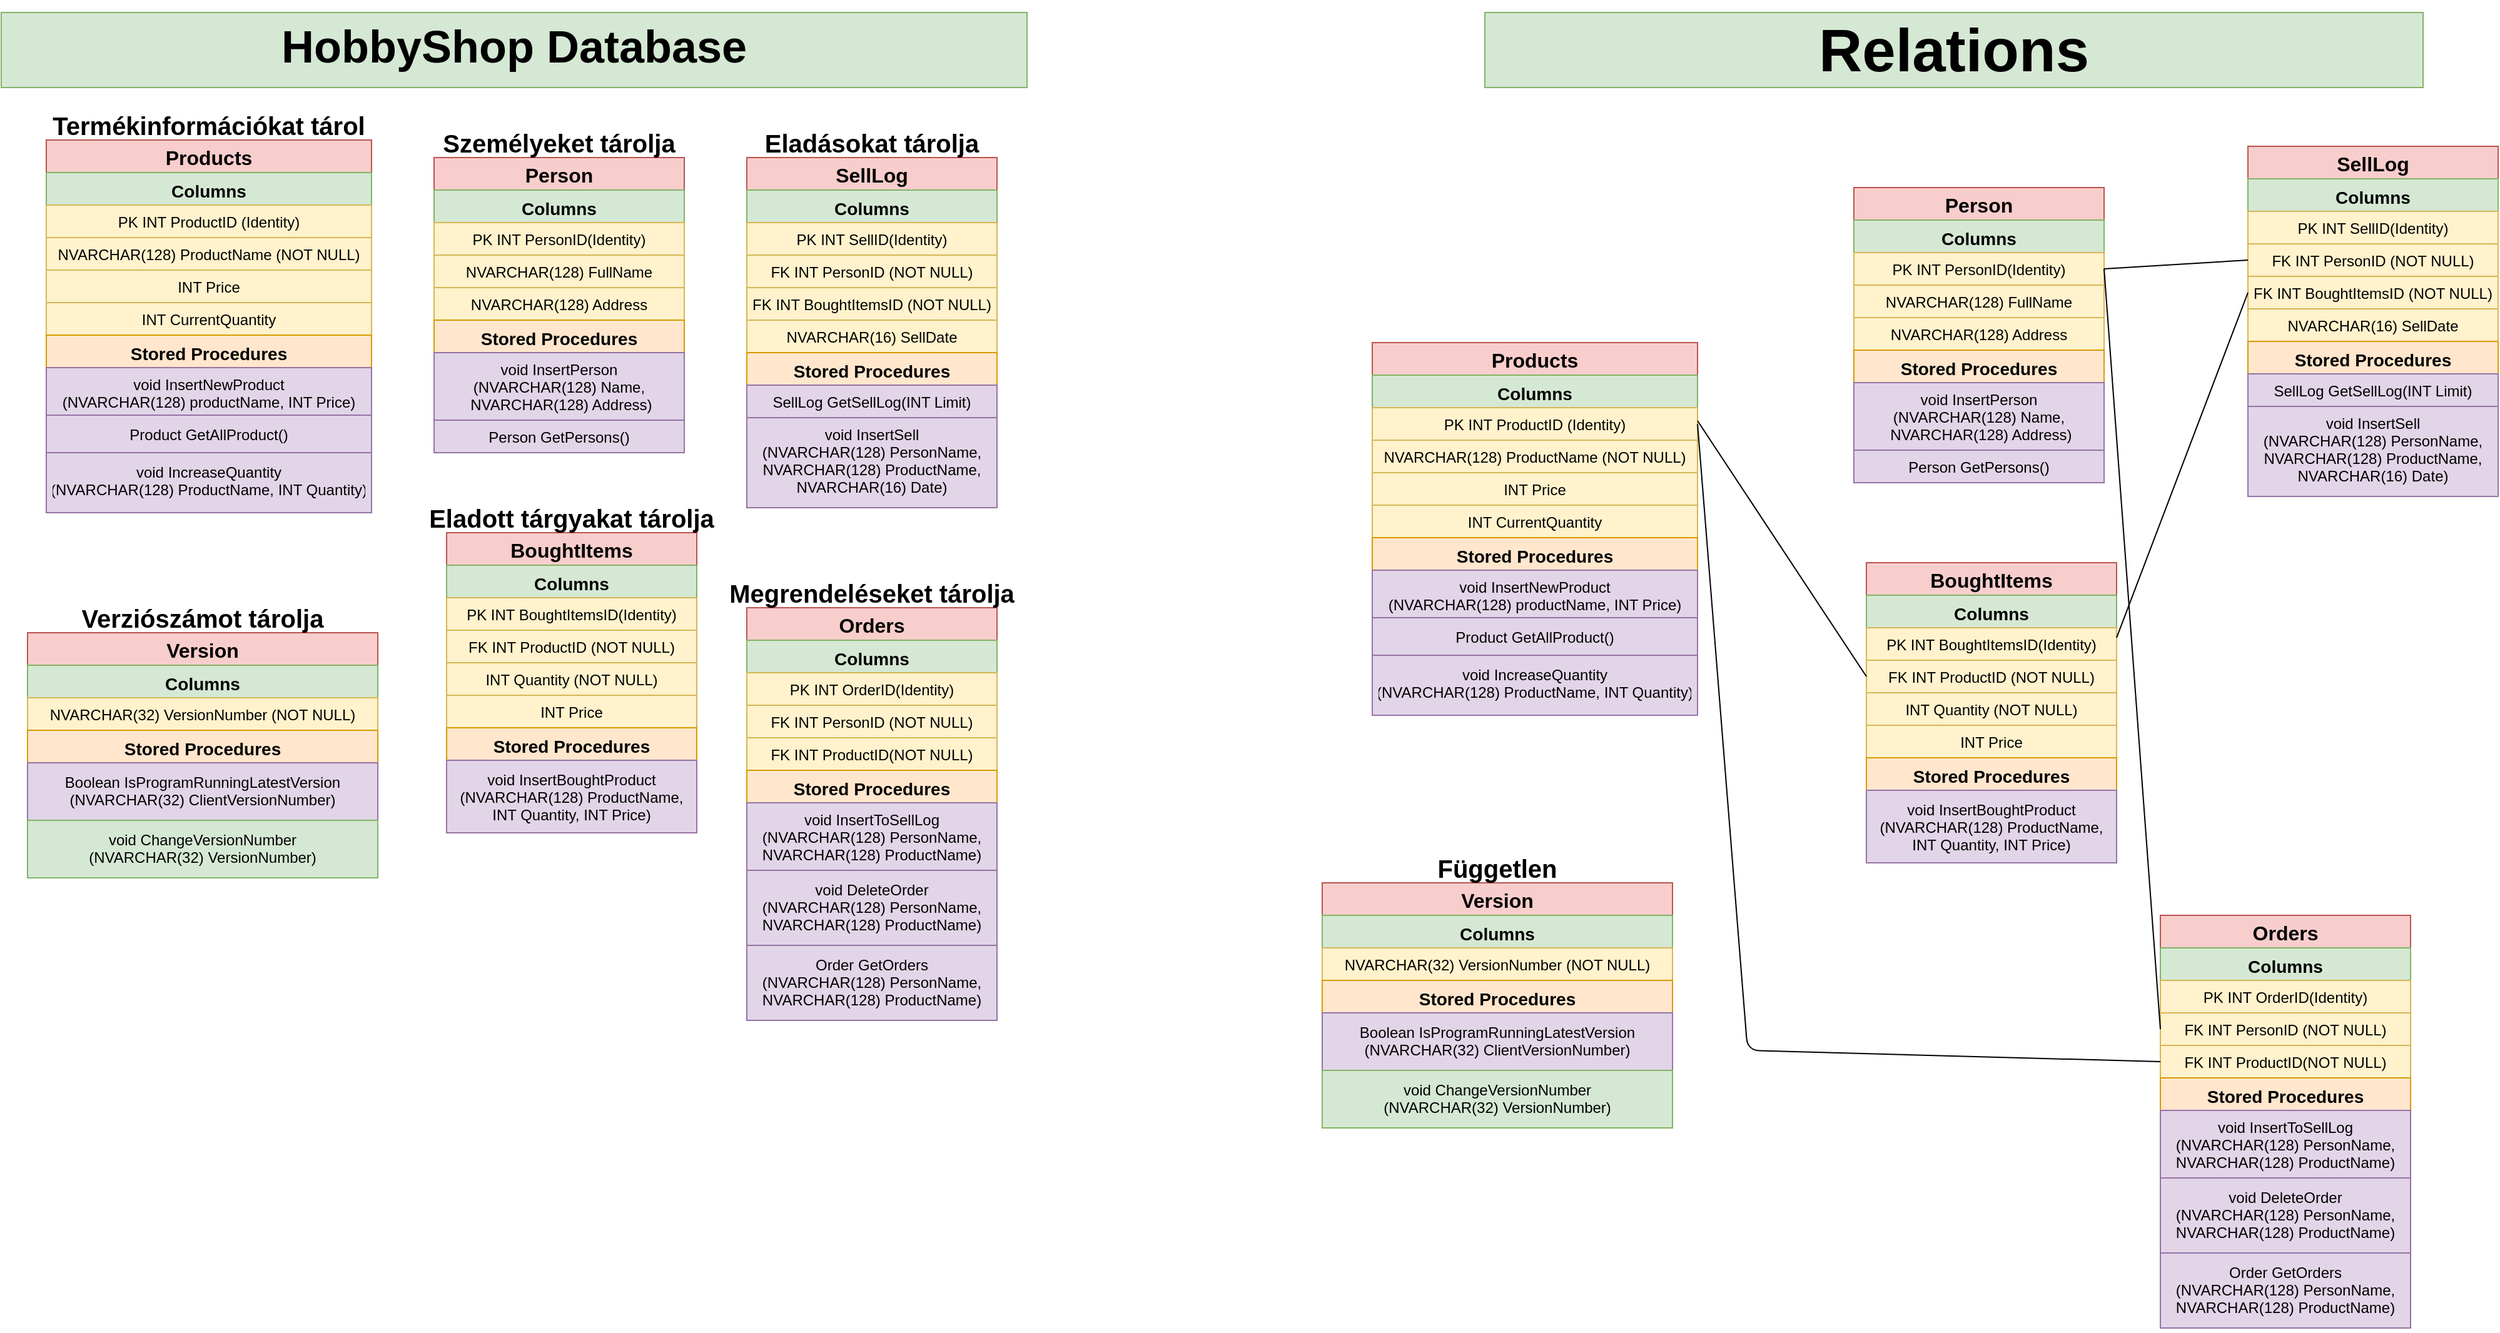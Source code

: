 <mxfile version="14.3.1" type="github">
  <diagram id="N79sftpWNEXY0khcwHlc" name="Page-1">
    <mxGraphModel dx="1422" dy="762" grid="1" gridSize="10" guides="1" tooltips="1" connect="1" arrows="1" fold="1" page="1" pageScale="1" pageWidth="827" pageHeight="1169" math="0" shadow="0">
      <root>
        <mxCell id="0" />
        <mxCell id="1" parent="0" />
        <mxCell id="giPu0UekgoksRZJJ2-Mh-1" value="&lt;h1&gt;&lt;font style=&quot;font-size: 36px&quot;&gt;HobbyShop Database&lt;/font&gt;&lt;/h1&gt;" style="text;html=1;strokeColor=#82b366;fillColor=#d5e8d4;spacing=5;spacingTop=-20;whiteSpace=wrap;overflow=hidden;rounded=0;align=center;" parent="1" vertex="1">
          <mxGeometry x="4" y="10" width="820" height="60" as="geometry" />
        </mxCell>
        <mxCell id="giPu0UekgoksRZJJ2-Mh-31" value="SellLog" style="swimlane;fontStyle=1;align=center;verticalAlign=top;childLayout=stackLayout;horizontal=1;startSize=26;horizontalStack=0;resizeParent=1;resizeParentMax=0;resizeLast=0;collapsible=1;marginBottom=0;fillColor=#f8cecc;strokeColor=#b85450;fontSize=16;spacingTop=-2;" parent="1" vertex="1">
          <mxGeometry x="600" y="126" width="200" height="280" as="geometry" />
        </mxCell>
        <mxCell id="giPu0UekgoksRZJJ2-Mh-32" value="Columns" style="text;strokeColor=#82b366;fillColor=#d5e8d4;align=center;verticalAlign=top;spacingLeft=4;spacingRight=4;overflow=hidden;rotatable=0;points=[[0,0.5],[1,0.5]];portConstraint=eastwest;fontStyle=1;fontSize=14;" parent="giPu0UekgoksRZJJ2-Mh-31" vertex="1">
          <mxGeometry y="26" width="200" height="26" as="geometry" />
        </mxCell>
        <mxCell id="giPu0UekgoksRZJJ2-Mh-33" value="PK INT SellID(Identity)" style="text;strokeColor=#d6b656;fillColor=#fff2cc;align=center;verticalAlign=top;spacingLeft=4;spacingRight=4;overflow=hidden;rotatable=0;points=[[0,0.5],[1,0.5]];portConstraint=eastwest;" parent="giPu0UekgoksRZJJ2-Mh-31" vertex="1">
          <mxGeometry y="52" width="200" height="26" as="geometry" />
        </mxCell>
        <mxCell id="giPu0UekgoksRZJJ2-Mh-34" value="FK INT PersonID (NOT NULL)" style="text;strokeColor=#d6b656;fillColor=#fff2cc;align=center;verticalAlign=top;spacingLeft=4;spacingRight=4;overflow=hidden;rotatable=0;points=[[0,0.5],[1,0.5]];portConstraint=eastwest;" parent="giPu0UekgoksRZJJ2-Mh-31" vertex="1">
          <mxGeometry y="78" width="200" height="26" as="geometry" />
        </mxCell>
        <mxCell id="giPu0UekgoksRZJJ2-Mh-53" value="FK INT BoughtItemsID (NOT NULL)" style="text;strokeColor=#d6b656;fillColor=#fff2cc;align=center;verticalAlign=top;spacingLeft=4;spacingRight=4;overflow=hidden;rotatable=0;points=[[0,0.5],[1,0.5]];portConstraint=eastwest;" parent="giPu0UekgoksRZJJ2-Mh-31" vertex="1">
          <mxGeometry y="104" width="200" height="26" as="geometry" />
        </mxCell>
        <mxCell id="giPu0UekgoksRZJJ2-Mh-147" value="NVARCHAR(16) SellDate" style="text;strokeColor=#d6b656;fillColor=#fff2cc;align=center;verticalAlign=top;spacingLeft=4;spacingRight=4;overflow=hidden;rotatable=0;points=[[0,0.5],[1,0.5]];portConstraint=eastwest;" parent="giPu0UekgoksRZJJ2-Mh-31" vertex="1">
          <mxGeometry y="130" width="200" height="26" as="geometry" />
        </mxCell>
        <mxCell id="giPu0UekgoksRZJJ2-Mh-37" value="Stored Procedures" style="text;strokeColor=#d79b00;fillColor=#ffe6cc;align=center;verticalAlign=top;spacingLeft=4;spacingRight=4;overflow=hidden;rotatable=0;points=[[0,0.5],[1,0.5]];portConstraint=eastwest;fontStyle=1;fontSize=14;" parent="giPu0UekgoksRZJJ2-Mh-31" vertex="1">
          <mxGeometry y="156" width="200" height="26" as="geometry" />
        </mxCell>
        <mxCell id="giPu0UekgoksRZJJ2-Mh-38" value="SellLog GetSellLog(INT Limit)" style="text;strokeColor=#9673a6;fillColor=#e1d5e7;align=center;verticalAlign=top;spacingLeft=4;spacingRight=4;overflow=hidden;rotatable=0;points=[[0,0.5],[1,0.5]];portConstraint=eastwest;" parent="giPu0UekgoksRZJJ2-Mh-31" vertex="1">
          <mxGeometry y="182" width="200" height="26" as="geometry" />
        </mxCell>
        <mxCell id="giPu0UekgoksRZJJ2-Mh-104" value="void InsertSell&#xa;(NVARCHAR(128) PersonName, &#xa;NVARCHAR(128) ProductName,&#xa;NVARCHAR(16) Date)" style="text;strokeColor=#9673a6;fillColor=#e1d5e7;align=center;verticalAlign=top;spacingLeft=4;spacingRight=4;overflow=hidden;rotatable=0;points=[[0,0.5],[1,0.5]];portConstraint=eastwest;" parent="giPu0UekgoksRZJJ2-Mh-31" vertex="1">
          <mxGeometry y="208" width="200" height="72" as="geometry" />
        </mxCell>
        <mxCell id="giPu0UekgoksRZJJ2-Mh-40" value="Eladásokat tárolja" style="text;align=center;fontStyle=1;verticalAlign=middle;spacingLeft=3;spacingRight=3;strokeColor=none;rotatable=0;points=[[0,0.5],[1,0.5]];portConstraint=eastwest;fontSize=20;" parent="1" vertex="1">
          <mxGeometry x="600" y="100" width="200" height="26" as="geometry" />
        </mxCell>
        <mxCell id="giPu0UekgoksRZJJ2-Mh-42" value="Version" style="swimlane;fontStyle=1;align=center;verticalAlign=top;childLayout=stackLayout;horizontal=1;startSize=26;horizontalStack=0;resizeParent=1;resizeParentMax=0;resizeLast=0;collapsible=1;marginBottom=0;fillColor=#f8cecc;strokeColor=#b85450;fontSize=16;spacingTop=-2;" parent="1" vertex="1">
          <mxGeometry x="25" y="506" width="280" height="196" as="geometry" />
        </mxCell>
        <mxCell id="giPu0UekgoksRZJJ2-Mh-43" value="Columns" style="text;strokeColor=#82b366;fillColor=#d5e8d4;align=center;verticalAlign=top;spacingLeft=4;spacingRight=4;overflow=hidden;rotatable=0;points=[[0,0.5],[1,0.5]];portConstraint=eastwest;fontStyle=1;fontSize=14;" parent="giPu0UekgoksRZJJ2-Mh-42" vertex="1">
          <mxGeometry y="26" width="280" height="26" as="geometry" />
        </mxCell>
        <mxCell id="giPu0UekgoksRZJJ2-Mh-44" value="NVARCHAR(32) VersionNumber (NOT NULL)" style="text;strokeColor=#d6b656;fillColor=#fff2cc;align=center;verticalAlign=top;spacingLeft=4;spacingRight=4;overflow=hidden;rotatable=0;points=[[0,0.5],[1,0.5]];portConstraint=eastwest;" parent="giPu0UekgoksRZJJ2-Mh-42" vertex="1">
          <mxGeometry y="52" width="280" height="26" as="geometry" />
        </mxCell>
        <mxCell id="giPu0UekgoksRZJJ2-Mh-47" value="Stored Procedures" style="text;strokeColor=#d79b00;fillColor=#ffe6cc;align=center;verticalAlign=top;spacingLeft=4;spacingRight=4;overflow=hidden;rotatable=0;points=[[0,0.5],[1,0.5]];portConstraint=eastwest;fontStyle=1;fontSize=14;" parent="giPu0UekgoksRZJJ2-Mh-42" vertex="1">
          <mxGeometry y="78" width="280" height="26" as="geometry" />
        </mxCell>
        <mxCell id="giPu0UekgoksRZJJ2-Mh-48" value="Boolean IsProgramRunningLatestVersion&#xa;(NVARCHAR(32) ClientVersionNumber)" style="text;strokeColor=#9673a6;fillColor=#e1d5e7;align=center;verticalAlign=top;spacingLeft=4;spacingRight=4;overflow=hidden;rotatable=0;points=[[0,0.5],[1,0.5]];portConstraint=eastwest;spacingBottom=0;spacingTop=2;" parent="giPu0UekgoksRZJJ2-Mh-42" vertex="1">
          <mxGeometry y="104" width="280" height="46" as="geometry" />
        </mxCell>
        <mxCell id="giPu0UekgoksRZJJ2-Mh-52" value="void ChangeVersionNumber&#xa;(NVARCHAR(32) VersionNumber)" style="text;strokeColor=#82b366;fillColor=#d5e8d4;align=center;verticalAlign=top;spacingLeft=4;spacingRight=4;overflow=hidden;rotatable=0;points=[[0,0.5],[1,0.5]];portConstraint=eastwest;spacingBottom=0;spacingTop=2;" parent="giPu0UekgoksRZJJ2-Mh-42" vertex="1">
          <mxGeometry y="150" width="280" height="46" as="geometry" />
        </mxCell>
        <mxCell id="giPu0UekgoksRZJJ2-Mh-50" value="Verziószámot tárolja" style="text;align=center;fontStyle=1;verticalAlign=middle;spacingLeft=3;spacingRight=3;strokeColor=none;rotatable=0;points=[[0,0.5],[1,0.5]];portConstraint=eastwest;fontSize=20;" parent="1" vertex="1">
          <mxGeometry x="25" y="480" width="280" height="26" as="geometry" />
        </mxCell>
        <mxCell id="giPu0UekgoksRZJJ2-Mh-74" value="Products" style="swimlane;fontStyle=1;align=center;verticalAlign=top;childLayout=stackLayout;horizontal=1;startSize=26;horizontalStack=0;resizeParent=1;resizeParentMax=0;resizeLast=0;collapsible=1;marginBottom=0;fillColor=#f8cecc;strokeColor=#b85450;fontSize=16;spacingTop=-2;" parent="1" vertex="1">
          <mxGeometry x="40" y="112" width="260" height="250" as="geometry" />
        </mxCell>
        <mxCell id="giPu0UekgoksRZJJ2-Mh-75" value="Columns" style="text;strokeColor=#82b366;fillColor=#d5e8d4;align=center;verticalAlign=top;spacingLeft=4;spacingRight=4;overflow=hidden;rotatable=0;points=[[0,0.5],[1,0.5]];portConstraint=eastwest;fontStyle=1;fontSize=14;" parent="giPu0UekgoksRZJJ2-Mh-74" vertex="1">
          <mxGeometry y="26" width="260" height="26" as="geometry" />
        </mxCell>
        <mxCell id="giPu0UekgoksRZJJ2-Mh-76" value="PK INT ProductID (Identity)" style="text;strokeColor=#d6b656;fillColor=#fff2cc;align=center;verticalAlign=top;spacingLeft=4;spacingRight=4;overflow=hidden;rotatable=0;points=[[0,0.5],[1,0.5]];portConstraint=eastwest;" parent="giPu0UekgoksRZJJ2-Mh-74" vertex="1">
          <mxGeometry y="52" width="260" height="26" as="geometry" />
        </mxCell>
        <mxCell id="giPu0UekgoksRZJJ2-Mh-77" value="NVARCHAR(128) ProductName (NOT NULL)" style="text;strokeColor=#d6b656;fillColor=#fff2cc;align=center;verticalAlign=top;spacingLeft=4;spacingRight=4;overflow=hidden;rotatable=0;points=[[0,0.5],[1,0.5]];portConstraint=eastwest;" parent="giPu0UekgoksRZJJ2-Mh-74" vertex="1">
          <mxGeometry y="78" width="260" height="26" as="geometry" />
        </mxCell>
        <mxCell id="giPu0UekgoksRZJJ2-Mh-78" value="INT Price" style="text;strokeColor=#d6b656;fillColor=#fff2cc;align=center;verticalAlign=top;spacingLeft=4;spacingRight=4;overflow=hidden;rotatable=0;points=[[0,0.5],[1,0.5]];portConstraint=eastwest;" parent="giPu0UekgoksRZJJ2-Mh-74" vertex="1">
          <mxGeometry y="104" width="260" height="26" as="geometry" />
        </mxCell>
        <mxCell id="giPu0UekgoksRZJJ2-Mh-79" value="INT CurrentQuantity" style="text;strokeColor=#d6b656;fillColor=#fff2cc;align=center;verticalAlign=top;spacingLeft=4;spacingRight=4;overflow=hidden;rotatable=0;points=[[0,0.5],[1,0.5]];portConstraint=eastwest;" parent="giPu0UekgoksRZJJ2-Mh-74" vertex="1">
          <mxGeometry y="130" width="260" height="26" as="geometry" />
        </mxCell>
        <mxCell id="giPu0UekgoksRZJJ2-Mh-80" value="Stored Procedures" style="text;strokeColor=#d79b00;fillColor=#ffe6cc;align=center;verticalAlign=top;spacingLeft=4;spacingRight=4;overflow=hidden;rotatable=0;points=[[0,0.5],[1,0.5]];portConstraint=eastwest;fontStyle=1;fontSize=14;" parent="giPu0UekgoksRZJJ2-Mh-74" vertex="1">
          <mxGeometry y="156" width="260" height="26" as="geometry" />
        </mxCell>
        <mxCell id="giPu0UekgoksRZJJ2-Mh-81" value="void InsertNewProduct&#xa;(NVARCHAR(128) productName, INT Price)" style="text;strokeColor=#9673a6;fillColor=#e1d5e7;align=center;verticalAlign=top;spacingLeft=4;spacingRight=4;overflow=hidden;rotatable=0;points=[[0,0.5],[1,0.5]];portConstraint=eastwest;" parent="giPu0UekgoksRZJJ2-Mh-74" vertex="1">
          <mxGeometry y="182" width="260" height="38" as="geometry" />
        </mxCell>
        <mxCell id="giPu0UekgoksRZJJ2-Mh-123" value="Product GetAllProduct()" style="text;strokeColor=#9673a6;fillColor=#e1d5e7;align=center;verticalAlign=top;spacingLeft=4;spacingRight=4;overflow=hidden;rotatable=0;points=[[0,0.5],[1,0.5]];portConstraint=eastwest;spacingTop=2;" parent="giPu0UekgoksRZJJ2-Mh-74" vertex="1">
          <mxGeometry y="220" width="260" height="30" as="geometry" />
        </mxCell>
        <mxCell id="giPu0UekgoksRZJJ2-Mh-83" value="Termékinformációkat tárol" style="text;align=center;fontStyle=1;verticalAlign=middle;spacingLeft=3;spacingRight=3;strokeColor=none;rotatable=0;points=[[0,0.5],[1,0.5]];portConstraint=eastwest;fontSize=20;" parent="1" vertex="1">
          <mxGeometry x="40" y="86" width="260" height="26" as="geometry" />
        </mxCell>
        <mxCell id="giPu0UekgoksRZJJ2-Mh-85" value="Person" style="swimlane;fontStyle=1;align=center;verticalAlign=top;childLayout=stackLayout;horizontal=1;startSize=26;horizontalStack=0;resizeParent=1;resizeParentMax=0;resizeLast=0;collapsible=1;marginBottom=0;fillColor=#f8cecc;strokeColor=#b85450;fontSize=16;spacingTop=-2;" parent="1" vertex="1">
          <mxGeometry x="350" y="126" width="200" height="236" as="geometry" />
        </mxCell>
        <mxCell id="giPu0UekgoksRZJJ2-Mh-86" value="Columns" style="text;strokeColor=#82b366;fillColor=#d5e8d4;align=center;verticalAlign=top;spacingLeft=4;spacingRight=4;overflow=hidden;rotatable=0;points=[[0,0.5],[1,0.5]];portConstraint=eastwest;fontStyle=1;fontSize=14;" parent="giPu0UekgoksRZJJ2-Mh-85" vertex="1">
          <mxGeometry y="26" width="200" height="26" as="geometry" />
        </mxCell>
        <mxCell id="giPu0UekgoksRZJJ2-Mh-87" value="PK INT PersonID(Identity)" style="text;strokeColor=#d6b656;fillColor=#fff2cc;align=center;verticalAlign=top;spacingLeft=4;spacingRight=4;overflow=hidden;rotatable=0;points=[[0,0.5],[1,0.5]];portConstraint=eastwest;" parent="giPu0UekgoksRZJJ2-Mh-85" vertex="1">
          <mxGeometry y="52" width="200" height="26" as="geometry" />
        </mxCell>
        <mxCell id="giPu0UekgoksRZJJ2-Mh-88" value="NVARCHAR(128) FullName" style="text;strokeColor=#d6b656;fillColor=#fff2cc;align=center;verticalAlign=top;spacingLeft=4;spacingRight=4;overflow=hidden;rotatable=0;points=[[0,0.5],[1,0.5]];portConstraint=eastwest;" parent="giPu0UekgoksRZJJ2-Mh-85" vertex="1">
          <mxGeometry y="78" width="200" height="26" as="geometry" />
        </mxCell>
        <mxCell id="giPu0UekgoksRZJJ2-Mh-89" value="NVARCHAR(128) Address" style="text;strokeColor=#d6b656;fillColor=#fff2cc;align=center;verticalAlign=top;spacingLeft=4;spacingRight=4;overflow=hidden;rotatable=0;points=[[0,0.5],[1,0.5]];portConstraint=eastwest;" parent="giPu0UekgoksRZJJ2-Mh-85" vertex="1">
          <mxGeometry y="104" width="200" height="26" as="geometry" />
        </mxCell>
        <mxCell id="giPu0UekgoksRZJJ2-Mh-91" value="Stored Procedures" style="text;strokeColor=#d79b00;fillColor=#ffe6cc;align=center;verticalAlign=top;spacingLeft=4;spacingRight=4;overflow=hidden;rotatable=0;points=[[0,0.5],[1,0.5]];portConstraint=eastwest;fontStyle=1;fontSize=14;" parent="giPu0UekgoksRZJJ2-Mh-85" vertex="1">
          <mxGeometry y="130" width="200" height="26" as="geometry" />
        </mxCell>
        <mxCell id="giPu0UekgoksRZJJ2-Mh-92" value="void InsertPerson&#xa;(NVARCHAR(128) Name,&#xa; NVARCHAR(128) Address)" style="text;strokeColor=#9673a6;fillColor=#e1d5e7;align=center;verticalAlign=top;spacingLeft=4;spacingRight=4;overflow=hidden;rotatable=0;points=[[0,0.5],[1,0.5]];portConstraint=eastwest;" parent="giPu0UekgoksRZJJ2-Mh-85" vertex="1">
          <mxGeometry y="156" width="200" height="54" as="geometry" />
        </mxCell>
        <mxCell id="giPu0UekgoksRZJJ2-Mh-99" value="Person GetPersons()" style="text;strokeColor=#9673a6;fillColor=#e1d5e7;align=center;verticalAlign=top;spacingLeft=4;spacingRight=4;overflow=hidden;rotatable=0;points=[[0,0.5],[1,0.5]];portConstraint=eastwest;" parent="giPu0UekgoksRZJJ2-Mh-85" vertex="1">
          <mxGeometry y="210" width="200" height="26" as="geometry" />
        </mxCell>
        <mxCell id="giPu0UekgoksRZJJ2-Mh-93" value="Személyeket tárolja" style="text;align=center;fontStyle=1;verticalAlign=middle;spacingLeft=3;spacingRight=3;strokeColor=none;rotatable=0;points=[[0,0.5],[1,0.5]];portConstraint=eastwest;fontSize=20;" parent="1" vertex="1">
          <mxGeometry x="350" y="100" width="200" height="26" as="geometry" />
        </mxCell>
        <mxCell id="giPu0UekgoksRZJJ2-Mh-124" value="Orders" style="swimlane;fontStyle=1;align=center;verticalAlign=top;childLayout=stackLayout;horizontal=1;startSize=26;horizontalStack=0;resizeParent=1;resizeParentMax=0;resizeLast=0;collapsible=1;marginBottom=0;fillColor=#f8cecc;strokeColor=#b85450;fontSize=16;spacingTop=-2;" parent="1" vertex="1">
          <mxGeometry x="600" y="486" width="200" height="330" as="geometry" />
        </mxCell>
        <mxCell id="giPu0UekgoksRZJJ2-Mh-125" value="Columns" style="text;strokeColor=#82b366;fillColor=#d5e8d4;align=center;verticalAlign=top;spacingLeft=4;spacingRight=4;overflow=hidden;rotatable=0;points=[[0,0.5],[1,0.5]];portConstraint=eastwest;fontStyle=1;fontSize=14;" parent="giPu0UekgoksRZJJ2-Mh-124" vertex="1">
          <mxGeometry y="26" width="200" height="26" as="geometry" />
        </mxCell>
        <mxCell id="giPu0UekgoksRZJJ2-Mh-126" value="PK INT OrderID(Identity)" style="text;strokeColor=#d6b656;fillColor=#fff2cc;align=center;verticalAlign=top;spacingLeft=4;spacingRight=4;overflow=hidden;rotatable=0;points=[[0,0.5],[1,0.5]];portConstraint=eastwest;" parent="giPu0UekgoksRZJJ2-Mh-124" vertex="1">
          <mxGeometry y="52" width="200" height="26" as="geometry" />
        </mxCell>
        <mxCell id="giPu0UekgoksRZJJ2-Mh-127" value="FK INT PersonID (NOT NULL)" style="text;strokeColor=#d6b656;fillColor=#fff2cc;align=center;verticalAlign=top;spacingLeft=4;spacingRight=4;overflow=hidden;rotatable=0;points=[[0,0.5],[1,0.5]];portConstraint=eastwest;" parent="giPu0UekgoksRZJJ2-Mh-124" vertex="1">
          <mxGeometry y="78" width="200" height="26" as="geometry" />
        </mxCell>
        <mxCell id="giPu0UekgoksRZJJ2-Mh-128" value="FK INT ProductID(NOT NULL)" style="text;strokeColor=#d6b656;fillColor=#fff2cc;align=center;verticalAlign=top;spacingLeft=4;spacingRight=4;overflow=hidden;rotatable=0;points=[[0,0.5],[1,0.5]];portConstraint=eastwest;" parent="giPu0UekgoksRZJJ2-Mh-124" vertex="1">
          <mxGeometry y="104" width="200" height="26" as="geometry" />
        </mxCell>
        <mxCell id="giPu0UekgoksRZJJ2-Mh-130" value="Stored Procedures" style="text;strokeColor=#d79b00;fillColor=#ffe6cc;align=center;verticalAlign=top;spacingLeft=4;spacingRight=4;overflow=hidden;rotatable=0;points=[[0,0.5],[1,0.5]];portConstraint=eastwest;fontStyle=1;fontSize=14;" parent="giPu0UekgoksRZJJ2-Mh-124" vertex="1">
          <mxGeometry y="130" width="200" height="26" as="geometry" />
        </mxCell>
        <mxCell id="giPu0UekgoksRZJJ2-Mh-131" value="void InsertToSellLog&#xa;(NVARCHAR(128) PersonName,&#xa;NVARCHAR(128) ProductName)" style="text;strokeColor=#9673a6;fillColor=#e1d5e7;align=center;verticalAlign=top;spacingLeft=4;spacingRight=4;overflow=hidden;rotatable=0;points=[[0,0.5],[1,0.5]];portConstraint=eastwest;spacingTop=0;" parent="giPu0UekgoksRZJJ2-Mh-124" vertex="1">
          <mxGeometry y="156" width="200" height="54" as="geometry" />
        </mxCell>
        <mxCell id="giPu0UekgoksRZJJ2-Mh-132" value="void DeleteOrder&#xa;(NVARCHAR(128) PersonName,&#xa;NVARCHAR(128) ProductName)" style="text;strokeColor=#9673a6;fillColor=#e1d5e7;align=center;verticalAlign=top;spacingLeft=4;spacingRight=4;overflow=hidden;rotatable=0;points=[[0,0.5],[1,0.5]];portConstraint=eastwest;spacingTop=2;" parent="giPu0UekgoksRZJJ2-Mh-124" vertex="1">
          <mxGeometry y="210" width="200" height="60" as="geometry" />
        </mxCell>
        <mxCell id="iJAlly9e5_3-fQ2MK9_X-4" value="Order GetOrders&#xa;(NVARCHAR(128) PersonName,&#xa;NVARCHAR(128) ProductName)" style="text;strokeColor=#9673a6;fillColor=#e1d5e7;align=center;verticalAlign=top;spacingLeft=4;spacingRight=4;overflow=hidden;rotatable=0;points=[[0,0.5],[1,0.5]];portConstraint=eastwest;spacingTop=2;" vertex="1" parent="giPu0UekgoksRZJJ2-Mh-124">
          <mxGeometry y="270" width="200" height="60" as="geometry" />
        </mxCell>
        <mxCell id="giPu0UekgoksRZJJ2-Mh-133" value="Megrendeléseket tárolja" style="text;align=center;fontStyle=1;verticalAlign=middle;spacingLeft=3;spacingRight=3;strokeColor=none;rotatable=0;points=[[0,0.5],[1,0.5]];portConstraint=eastwest;fontSize=20;" parent="1" vertex="1">
          <mxGeometry x="590" y="460" width="220" height="26" as="geometry" />
        </mxCell>
        <mxCell id="giPu0UekgoksRZJJ2-Mh-134" value="BoughtItems" style="swimlane;fontStyle=1;align=center;verticalAlign=top;childLayout=stackLayout;horizontal=1;startSize=26;horizontalStack=0;resizeParent=1;resizeParentMax=0;resizeLast=0;collapsible=1;marginBottom=0;fillColor=#f8cecc;strokeColor=#b85450;fontSize=16;spacingTop=-2;" parent="1" vertex="1">
          <mxGeometry x="360" y="426" width="200" height="240" as="geometry" />
        </mxCell>
        <mxCell id="giPu0UekgoksRZJJ2-Mh-135" value="Columns" style="text;strokeColor=#82b366;fillColor=#d5e8d4;align=center;verticalAlign=top;spacingLeft=4;spacingRight=4;overflow=hidden;rotatable=0;points=[[0,0.5],[1,0.5]];portConstraint=eastwest;fontStyle=1;fontSize=14;" parent="giPu0UekgoksRZJJ2-Mh-134" vertex="1">
          <mxGeometry y="26" width="200" height="26" as="geometry" />
        </mxCell>
        <mxCell id="giPu0UekgoksRZJJ2-Mh-136" value="PK INT BoughtItemsID(Identity)" style="text;strokeColor=#d6b656;fillColor=#fff2cc;align=center;verticalAlign=top;spacingLeft=4;spacingRight=4;overflow=hidden;rotatable=0;points=[[0,0.5],[1,0.5]];portConstraint=eastwest;" parent="giPu0UekgoksRZJJ2-Mh-134" vertex="1">
          <mxGeometry y="52" width="200" height="26" as="geometry" />
        </mxCell>
        <mxCell id="giPu0UekgoksRZJJ2-Mh-138" value="FK INT ProductID (NOT NULL)" style="text;strokeColor=#d6b656;fillColor=#fff2cc;align=center;verticalAlign=top;spacingLeft=4;spacingRight=4;overflow=hidden;rotatable=0;points=[[0,0.5],[1,0.5]];portConstraint=eastwest;" parent="giPu0UekgoksRZJJ2-Mh-134" vertex="1">
          <mxGeometry y="78" width="200" height="26" as="geometry" />
        </mxCell>
        <mxCell id="giPu0UekgoksRZJJ2-Mh-139" value="INT Quantity (NOT NULL)" style="text;strokeColor=#d6b656;fillColor=#fff2cc;align=center;verticalAlign=top;spacingLeft=4;spacingRight=4;overflow=hidden;rotatable=0;points=[[0,0.5],[1,0.5]];portConstraint=eastwest;" parent="giPu0UekgoksRZJJ2-Mh-134" vertex="1">
          <mxGeometry y="104" width="200" height="26" as="geometry" />
        </mxCell>
        <mxCell id="iJAlly9e5_3-fQ2MK9_X-1" value="INT Price" style="text;strokeColor=#d6b656;fillColor=#fff2cc;align=center;verticalAlign=top;spacingLeft=4;spacingRight=4;overflow=hidden;rotatable=0;points=[[0,0.5],[1,0.5]];portConstraint=eastwest;" vertex="1" parent="giPu0UekgoksRZJJ2-Mh-134">
          <mxGeometry y="130" width="200" height="26" as="geometry" />
        </mxCell>
        <mxCell id="giPu0UekgoksRZJJ2-Mh-140" value="Stored Procedures" style="text;strokeColor=#d79b00;fillColor=#ffe6cc;align=center;verticalAlign=top;spacingLeft=4;spacingRight=4;overflow=hidden;rotatable=0;points=[[0,0.5],[1,0.5]];portConstraint=eastwest;fontStyle=1;fontSize=14;" parent="giPu0UekgoksRZJJ2-Mh-134" vertex="1">
          <mxGeometry y="156" width="200" height="26" as="geometry" />
        </mxCell>
        <mxCell id="giPu0UekgoksRZJJ2-Mh-141" value="void InsertBoughtProduct&#xa;(NVARCHAR(128) ProductName,&#xa;INT Quantity, INT Price)" style="text;strokeColor=#9673a6;fillColor=#e1d5e7;align=center;verticalAlign=top;spacingLeft=4;spacingRight=4;overflow=hidden;rotatable=0;points=[[0,0.5],[1,0.5]];portConstraint=eastwest;spacingTop=2;" parent="giPu0UekgoksRZJJ2-Mh-134" vertex="1">
          <mxGeometry y="182" width="200" height="58" as="geometry" />
        </mxCell>
        <mxCell id="giPu0UekgoksRZJJ2-Mh-143" value="Eladott tárgyakat tárolja" style="text;align=center;fontStyle=1;verticalAlign=middle;spacingLeft=3;spacingRight=3;strokeColor=none;rotatable=0;points=[[0,0.5],[1,0.5]];portConstraint=eastwest;fontSize=20;" parent="1" vertex="1">
          <mxGeometry x="360" y="400" width="200" height="26" as="geometry" />
        </mxCell>
        <mxCell id="giPu0UekgoksRZJJ2-Mh-144" value="void IncreaseQuantity&#xa;(NVARCHAR(128) ProductName, INT Quantity)" style="text;strokeColor=#9673a6;fillColor=#e1d5e7;align=center;verticalAlign=top;spacingLeft=4;spacingRight=4;overflow=hidden;rotatable=0;points=[[0,0.5],[1,0.5]];portConstraint=eastwest;spacingTop=2;" parent="1" vertex="1">
          <mxGeometry x="40" y="362" width="260" height="48" as="geometry" />
        </mxCell>
        <mxCell id="iJAlly9e5_3-fQ2MK9_X-6" value="SellLog" style="swimlane;fontStyle=1;align=center;verticalAlign=top;childLayout=stackLayout;horizontal=1;startSize=26;horizontalStack=0;resizeParent=1;resizeParentMax=0;resizeLast=0;collapsible=1;marginBottom=0;fillColor=#f8cecc;strokeColor=#b85450;fontSize=16;spacingTop=-2;" vertex="1" parent="1">
          <mxGeometry x="1800" y="117" width="200" height="280" as="geometry" />
        </mxCell>
        <mxCell id="iJAlly9e5_3-fQ2MK9_X-7" value="Columns" style="text;strokeColor=#82b366;fillColor=#d5e8d4;align=center;verticalAlign=top;spacingLeft=4;spacingRight=4;overflow=hidden;rotatable=0;points=[[0,0.5],[1,0.5]];portConstraint=eastwest;fontStyle=1;fontSize=14;" vertex="1" parent="iJAlly9e5_3-fQ2MK9_X-6">
          <mxGeometry y="26" width="200" height="26" as="geometry" />
        </mxCell>
        <mxCell id="iJAlly9e5_3-fQ2MK9_X-8" value="PK INT SellID(Identity)" style="text;strokeColor=#d6b656;fillColor=#fff2cc;align=center;verticalAlign=top;spacingLeft=4;spacingRight=4;overflow=hidden;rotatable=0;points=[[0,0.5],[1,0.5]];portConstraint=eastwest;" vertex="1" parent="iJAlly9e5_3-fQ2MK9_X-6">
          <mxGeometry y="52" width="200" height="26" as="geometry" />
        </mxCell>
        <mxCell id="iJAlly9e5_3-fQ2MK9_X-9" value="FK INT PersonID (NOT NULL)" style="text;strokeColor=#d6b656;fillColor=#fff2cc;align=center;verticalAlign=top;spacingLeft=4;spacingRight=4;overflow=hidden;rotatable=0;points=[[0,0.5],[1,0.5]];portConstraint=eastwest;" vertex="1" parent="iJAlly9e5_3-fQ2MK9_X-6">
          <mxGeometry y="78" width="200" height="26" as="geometry" />
        </mxCell>
        <mxCell id="iJAlly9e5_3-fQ2MK9_X-10" value="FK INT BoughtItemsID (NOT NULL)" style="text;strokeColor=#d6b656;fillColor=#fff2cc;align=center;verticalAlign=top;spacingLeft=4;spacingRight=4;overflow=hidden;rotatable=0;points=[[0,0.5],[1,0.5]];portConstraint=eastwest;" vertex="1" parent="iJAlly9e5_3-fQ2MK9_X-6">
          <mxGeometry y="104" width="200" height="26" as="geometry" />
        </mxCell>
        <mxCell id="iJAlly9e5_3-fQ2MK9_X-11" value="NVARCHAR(16) SellDate" style="text;strokeColor=#d6b656;fillColor=#fff2cc;align=center;verticalAlign=top;spacingLeft=4;spacingRight=4;overflow=hidden;rotatable=0;points=[[0,0.5],[1,0.5]];portConstraint=eastwest;" vertex="1" parent="iJAlly9e5_3-fQ2MK9_X-6">
          <mxGeometry y="130" width="200" height="26" as="geometry" />
        </mxCell>
        <mxCell id="iJAlly9e5_3-fQ2MK9_X-12" value="Stored Procedures" style="text;strokeColor=#d79b00;fillColor=#ffe6cc;align=center;verticalAlign=top;spacingLeft=4;spacingRight=4;overflow=hidden;rotatable=0;points=[[0,0.5],[1,0.5]];portConstraint=eastwest;fontStyle=1;fontSize=14;" vertex="1" parent="iJAlly9e5_3-fQ2MK9_X-6">
          <mxGeometry y="156" width="200" height="26" as="geometry" />
        </mxCell>
        <mxCell id="iJAlly9e5_3-fQ2MK9_X-13" value="SellLog GetSellLog(INT Limit)" style="text;strokeColor=#9673a6;fillColor=#e1d5e7;align=center;verticalAlign=top;spacingLeft=4;spacingRight=4;overflow=hidden;rotatable=0;points=[[0,0.5],[1,0.5]];portConstraint=eastwest;" vertex="1" parent="iJAlly9e5_3-fQ2MK9_X-6">
          <mxGeometry y="182" width="200" height="26" as="geometry" />
        </mxCell>
        <mxCell id="iJAlly9e5_3-fQ2MK9_X-14" value="void InsertSell&#xa;(NVARCHAR(128) PersonName, &#xa;NVARCHAR(128) ProductName,&#xa;NVARCHAR(16) Date)" style="text;strokeColor=#9673a6;fillColor=#e1d5e7;align=center;verticalAlign=top;spacingLeft=4;spacingRight=4;overflow=hidden;rotatable=0;points=[[0,0.5],[1,0.5]];portConstraint=eastwest;" vertex="1" parent="iJAlly9e5_3-fQ2MK9_X-6">
          <mxGeometry y="208" width="200" height="72" as="geometry" />
        </mxCell>
        <mxCell id="iJAlly9e5_3-fQ2MK9_X-16" value="Version" style="swimlane;fontStyle=1;align=center;verticalAlign=top;childLayout=stackLayout;horizontal=1;startSize=26;horizontalStack=0;resizeParent=1;resizeParentMax=0;resizeLast=0;collapsible=1;marginBottom=0;fillColor=#f8cecc;strokeColor=#b85450;fontSize=16;spacingTop=-2;" vertex="1" parent="1">
          <mxGeometry x="1060" y="706" width="280" height="196" as="geometry" />
        </mxCell>
        <mxCell id="iJAlly9e5_3-fQ2MK9_X-17" value="Columns" style="text;strokeColor=#82b366;fillColor=#d5e8d4;align=center;verticalAlign=top;spacingLeft=4;spacingRight=4;overflow=hidden;rotatable=0;points=[[0,0.5],[1,0.5]];portConstraint=eastwest;fontStyle=1;fontSize=14;" vertex="1" parent="iJAlly9e5_3-fQ2MK9_X-16">
          <mxGeometry y="26" width="280" height="26" as="geometry" />
        </mxCell>
        <mxCell id="iJAlly9e5_3-fQ2MK9_X-18" value="NVARCHAR(32) VersionNumber (NOT NULL)" style="text;strokeColor=#d6b656;fillColor=#fff2cc;align=center;verticalAlign=top;spacingLeft=4;spacingRight=4;overflow=hidden;rotatable=0;points=[[0,0.5],[1,0.5]];portConstraint=eastwest;" vertex="1" parent="iJAlly9e5_3-fQ2MK9_X-16">
          <mxGeometry y="52" width="280" height="26" as="geometry" />
        </mxCell>
        <mxCell id="iJAlly9e5_3-fQ2MK9_X-19" value="Stored Procedures" style="text;strokeColor=#d79b00;fillColor=#ffe6cc;align=center;verticalAlign=top;spacingLeft=4;spacingRight=4;overflow=hidden;rotatable=0;points=[[0,0.5],[1,0.5]];portConstraint=eastwest;fontStyle=1;fontSize=14;" vertex="1" parent="iJAlly9e5_3-fQ2MK9_X-16">
          <mxGeometry y="78" width="280" height="26" as="geometry" />
        </mxCell>
        <mxCell id="iJAlly9e5_3-fQ2MK9_X-20" value="Boolean IsProgramRunningLatestVersion&#xa;(NVARCHAR(32) ClientVersionNumber)" style="text;strokeColor=#9673a6;fillColor=#e1d5e7;align=center;verticalAlign=top;spacingLeft=4;spacingRight=4;overflow=hidden;rotatable=0;points=[[0,0.5],[1,0.5]];portConstraint=eastwest;spacingBottom=0;spacingTop=2;" vertex="1" parent="iJAlly9e5_3-fQ2MK9_X-16">
          <mxGeometry y="104" width="280" height="46" as="geometry" />
        </mxCell>
        <mxCell id="iJAlly9e5_3-fQ2MK9_X-21" value="void ChangeVersionNumber&#xa;(NVARCHAR(32) VersionNumber)" style="text;strokeColor=#82b366;fillColor=#d5e8d4;align=center;verticalAlign=top;spacingLeft=4;spacingRight=4;overflow=hidden;rotatable=0;points=[[0,0.5],[1,0.5]];portConstraint=eastwest;spacingBottom=0;spacingTop=2;" vertex="1" parent="iJAlly9e5_3-fQ2MK9_X-16">
          <mxGeometry y="150" width="280" height="46" as="geometry" />
        </mxCell>
        <mxCell id="iJAlly9e5_3-fQ2MK9_X-22" value="Független" style="text;align=center;fontStyle=1;verticalAlign=middle;spacingLeft=3;spacingRight=3;strokeColor=none;rotatable=0;points=[[0,0.5],[1,0.5]];portConstraint=eastwest;fontSize=20;" vertex="1" parent="1">
          <mxGeometry x="1060" y="680" width="280" height="26" as="geometry" />
        </mxCell>
        <mxCell id="iJAlly9e5_3-fQ2MK9_X-23" value="Products" style="swimlane;fontStyle=1;align=center;verticalAlign=top;childLayout=stackLayout;horizontal=1;startSize=26;horizontalStack=0;resizeParent=1;resizeParentMax=0;resizeLast=0;collapsible=1;marginBottom=0;fillColor=#f8cecc;strokeColor=#b85450;fontSize=16;spacingTop=-2;" vertex="1" parent="1">
          <mxGeometry x="1100" y="274" width="260" height="250" as="geometry" />
        </mxCell>
        <mxCell id="iJAlly9e5_3-fQ2MK9_X-24" value="Columns" style="text;strokeColor=#82b366;fillColor=#d5e8d4;align=center;verticalAlign=top;spacingLeft=4;spacingRight=4;overflow=hidden;rotatable=0;points=[[0,0.5],[1,0.5]];portConstraint=eastwest;fontStyle=1;fontSize=14;" vertex="1" parent="iJAlly9e5_3-fQ2MK9_X-23">
          <mxGeometry y="26" width="260" height="26" as="geometry" />
        </mxCell>
        <mxCell id="iJAlly9e5_3-fQ2MK9_X-25" value="PK INT ProductID (Identity)" style="text;strokeColor=#d6b656;fillColor=#fff2cc;align=center;verticalAlign=top;spacingLeft=4;spacingRight=4;overflow=hidden;rotatable=0;points=[[0,0.5],[1,0.5]];portConstraint=eastwest;" vertex="1" parent="iJAlly9e5_3-fQ2MK9_X-23">
          <mxGeometry y="52" width="260" height="26" as="geometry" />
        </mxCell>
        <mxCell id="iJAlly9e5_3-fQ2MK9_X-26" value="NVARCHAR(128) ProductName (NOT NULL)" style="text;strokeColor=#d6b656;fillColor=#fff2cc;align=center;verticalAlign=top;spacingLeft=4;spacingRight=4;overflow=hidden;rotatable=0;points=[[0,0.5],[1,0.5]];portConstraint=eastwest;" vertex="1" parent="iJAlly9e5_3-fQ2MK9_X-23">
          <mxGeometry y="78" width="260" height="26" as="geometry" />
        </mxCell>
        <mxCell id="iJAlly9e5_3-fQ2MK9_X-27" value="INT Price" style="text;strokeColor=#d6b656;fillColor=#fff2cc;align=center;verticalAlign=top;spacingLeft=4;spacingRight=4;overflow=hidden;rotatable=0;points=[[0,0.5],[1,0.5]];portConstraint=eastwest;" vertex="1" parent="iJAlly9e5_3-fQ2MK9_X-23">
          <mxGeometry y="104" width="260" height="26" as="geometry" />
        </mxCell>
        <mxCell id="iJAlly9e5_3-fQ2MK9_X-28" value="INT CurrentQuantity" style="text;strokeColor=#d6b656;fillColor=#fff2cc;align=center;verticalAlign=top;spacingLeft=4;spacingRight=4;overflow=hidden;rotatable=0;points=[[0,0.5],[1,0.5]];portConstraint=eastwest;" vertex="1" parent="iJAlly9e5_3-fQ2MK9_X-23">
          <mxGeometry y="130" width="260" height="26" as="geometry" />
        </mxCell>
        <mxCell id="iJAlly9e5_3-fQ2MK9_X-29" value="Stored Procedures" style="text;strokeColor=#d79b00;fillColor=#ffe6cc;align=center;verticalAlign=top;spacingLeft=4;spacingRight=4;overflow=hidden;rotatable=0;points=[[0,0.5],[1,0.5]];portConstraint=eastwest;fontStyle=1;fontSize=14;" vertex="1" parent="iJAlly9e5_3-fQ2MK9_X-23">
          <mxGeometry y="156" width="260" height="26" as="geometry" />
        </mxCell>
        <mxCell id="iJAlly9e5_3-fQ2MK9_X-30" value="void InsertNewProduct&#xa;(NVARCHAR(128) productName, INT Price)" style="text;strokeColor=#9673a6;fillColor=#e1d5e7;align=center;verticalAlign=top;spacingLeft=4;spacingRight=4;overflow=hidden;rotatable=0;points=[[0,0.5],[1,0.5]];portConstraint=eastwest;" vertex="1" parent="iJAlly9e5_3-fQ2MK9_X-23">
          <mxGeometry y="182" width="260" height="38" as="geometry" />
        </mxCell>
        <mxCell id="iJAlly9e5_3-fQ2MK9_X-31" value="Product GetAllProduct()" style="text;strokeColor=#9673a6;fillColor=#e1d5e7;align=center;verticalAlign=top;spacingLeft=4;spacingRight=4;overflow=hidden;rotatable=0;points=[[0,0.5],[1,0.5]];portConstraint=eastwest;spacingTop=2;" vertex="1" parent="iJAlly9e5_3-fQ2MK9_X-23">
          <mxGeometry y="220" width="260" height="30" as="geometry" />
        </mxCell>
        <mxCell id="iJAlly9e5_3-fQ2MK9_X-33" value="Person" style="swimlane;fontStyle=1;align=center;verticalAlign=top;childLayout=stackLayout;horizontal=1;startSize=26;horizontalStack=0;resizeParent=1;resizeParentMax=0;resizeLast=0;collapsible=1;marginBottom=0;fillColor=#f8cecc;strokeColor=#b85450;fontSize=16;spacingTop=-2;" vertex="1" parent="1">
          <mxGeometry x="1485" y="150" width="200" height="236" as="geometry" />
        </mxCell>
        <mxCell id="iJAlly9e5_3-fQ2MK9_X-34" value="Columns" style="text;strokeColor=#82b366;fillColor=#d5e8d4;align=center;verticalAlign=top;spacingLeft=4;spacingRight=4;overflow=hidden;rotatable=0;points=[[0,0.5],[1,0.5]];portConstraint=eastwest;fontStyle=1;fontSize=14;" vertex="1" parent="iJAlly9e5_3-fQ2MK9_X-33">
          <mxGeometry y="26" width="200" height="26" as="geometry" />
        </mxCell>
        <mxCell id="iJAlly9e5_3-fQ2MK9_X-35" value="PK INT PersonID(Identity)" style="text;strokeColor=#d6b656;fillColor=#fff2cc;align=center;verticalAlign=top;spacingLeft=4;spacingRight=4;overflow=hidden;rotatable=0;points=[[0,0.5],[1,0.5]];portConstraint=eastwest;" vertex="1" parent="iJAlly9e5_3-fQ2MK9_X-33">
          <mxGeometry y="52" width="200" height="26" as="geometry" />
        </mxCell>
        <mxCell id="iJAlly9e5_3-fQ2MK9_X-36" value="NVARCHAR(128) FullName" style="text;strokeColor=#d6b656;fillColor=#fff2cc;align=center;verticalAlign=top;spacingLeft=4;spacingRight=4;overflow=hidden;rotatable=0;points=[[0,0.5],[1,0.5]];portConstraint=eastwest;" vertex="1" parent="iJAlly9e5_3-fQ2MK9_X-33">
          <mxGeometry y="78" width="200" height="26" as="geometry" />
        </mxCell>
        <mxCell id="iJAlly9e5_3-fQ2MK9_X-37" value="NVARCHAR(128) Address" style="text;strokeColor=#d6b656;fillColor=#fff2cc;align=center;verticalAlign=top;spacingLeft=4;spacingRight=4;overflow=hidden;rotatable=0;points=[[0,0.5],[1,0.5]];portConstraint=eastwest;" vertex="1" parent="iJAlly9e5_3-fQ2MK9_X-33">
          <mxGeometry y="104" width="200" height="26" as="geometry" />
        </mxCell>
        <mxCell id="iJAlly9e5_3-fQ2MK9_X-38" value="Stored Procedures" style="text;strokeColor=#d79b00;fillColor=#ffe6cc;align=center;verticalAlign=top;spacingLeft=4;spacingRight=4;overflow=hidden;rotatable=0;points=[[0,0.5],[1,0.5]];portConstraint=eastwest;fontStyle=1;fontSize=14;" vertex="1" parent="iJAlly9e5_3-fQ2MK9_X-33">
          <mxGeometry y="130" width="200" height="26" as="geometry" />
        </mxCell>
        <mxCell id="iJAlly9e5_3-fQ2MK9_X-39" value="void InsertPerson&#xa;(NVARCHAR(128) Name,&#xa; NVARCHAR(128) Address)" style="text;strokeColor=#9673a6;fillColor=#e1d5e7;align=center;verticalAlign=top;spacingLeft=4;spacingRight=4;overflow=hidden;rotatable=0;points=[[0,0.5],[1,0.5]];portConstraint=eastwest;" vertex="1" parent="iJAlly9e5_3-fQ2MK9_X-33">
          <mxGeometry y="156" width="200" height="54" as="geometry" />
        </mxCell>
        <mxCell id="iJAlly9e5_3-fQ2MK9_X-40" value="Person GetPersons()" style="text;strokeColor=#9673a6;fillColor=#e1d5e7;align=center;verticalAlign=top;spacingLeft=4;spacingRight=4;overflow=hidden;rotatable=0;points=[[0,0.5],[1,0.5]];portConstraint=eastwest;" vertex="1" parent="iJAlly9e5_3-fQ2MK9_X-33">
          <mxGeometry y="210" width="200" height="26" as="geometry" />
        </mxCell>
        <mxCell id="iJAlly9e5_3-fQ2MK9_X-42" value="Orders" style="swimlane;fontStyle=1;align=center;verticalAlign=top;childLayout=stackLayout;horizontal=1;startSize=26;horizontalStack=0;resizeParent=1;resizeParentMax=0;resizeLast=0;collapsible=1;marginBottom=0;fillColor=#f8cecc;strokeColor=#b85450;fontSize=16;spacingTop=-2;" vertex="1" parent="1">
          <mxGeometry x="1730" y="732" width="200" height="330" as="geometry" />
        </mxCell>
        <mxCell id="iJAlly9e5_3-fQ2MK9_X-43" value="Columns" style="text;strokeColor=#82b366;fillColor=#d5e8d4;align=center;verticalAlign=top;spacingLeft=4;spacingRight=4;overflow=hidden;rotatable=0;points=[[0,0.5],[1,0.5]];portConstraint=eastwest;fontStyle=1;fontSize=14;" vertex="1" parent="iJAlly9e5_3-fQ2MK9_X-42">
          <mxGeometry y="26" width="200" height="26" as="geometry" />
        </mxCell>
        <mxCell id="iJAlly9e5_3-fQ2MK9_X-44" value="PK INT OrderID(Identity)" style="text;strokeColor=#d6b656;fillColor=#fff2cc;align=center;verticalAlign=top;spacingLeft=4;spacingRight=4;overflow=hidden;rotatable=0;points=[[0,0.5],[1,0.5]];portConstraint=eastwest;" vertex="1" parent="iJAlly9e5_3-fQ2MK9_X-42">
          <mxGeometry y="52" width="200" height="26" as="geometry" />
        </mxCell>
        <mxCell id="iJAlly9e5_3-fQ2MK9_X-45" value="FK INT PersonID (NOT NULL)" style="text;strokeColor=#d6b656;fillColor=#fff2cc;align=center;verticalAlign=top;spacingLeft=4;spacingRight=4;overflow=hidden;rotatable=0;points=[[0,0.5],[1,0.5]];portConstraint=eastwest;" vertex="1" parent="iJAlly9e5_3-fQ2MK9_X-42">
          <mxGeometry y="78" width="200" height="26" as="geometry" />
        </mxCell>
        <mxCell id="iJAlly9e5_3-fQ2MK9_X-46" value="FK INT ProductID(NOT NULL)" style="text;strokeColor=#d6b656;fillColor=#fff2cc;align=center;verticalAlign=top;spacingLeft=4;spacingRight=4;overflow=hidden;rotatable=0;points=[[0,0.5],[1,0.5]];portConstraint=eastwest;" vertex="1" parent="iJAlly9e5_3-fQ2MK9_X-42">
          <mxGeometry y="104" width="200" height="26" as="geometry" />
        </mxCell>
        <mxCell id="iJAlly9e5_3-fQ2MK9_X-47" value="Stored Procedures" style="text;strokeColor=#d79b00;fillColor=#ffe6cc;align=center;verticalAlign=top;spacingLeft=4;spacingRight=4;overflow=hidden;rotatable=0;points=[[0,0.5],[1,0.5]];portConstraint=eastwest;fontStyle=1;fontSize=14;" vertex="1" parent="iJAlly9e5_3-fQ2MK9_X-42">
          <mxGeometry y="130" width="200" height="26" as="geometry" />
        </mxCell>
        <mxCell id="iJAlly9e5_3-fQ2MK9_X-48" value="void InsertToSellLog&#xa;(NVARCHAR(128) PersonName,&#xa;NVARCHAR(128) ProductName)" style="text;strokeColor=#9673a6;fillColor=#e1d5e7;align=center;verticalAlign=top;spacingLeft=4;spacingRight=4;overflow=hidden;rotatable=0;points=[[0,0.5],[1,0.5]];portConstraint=eastwest;spacingTop=0;" vertex="1" parent="iJAlly9e5_3-fQ2MK9_X-42">
          <mxGeometry y="156" width="200" height="54" as="geometry" />
        </mxCell>
        <mxCell id="iJAlly9e5_3-fQ2MK9_X-49" value="void DeleteOrder&#xa;(NVARCHAR(128) PersonName,&#xa;NVARCHAR(128) ProductName)" style="text;strokeColor=#9673a6;fillColor=#e1d5e7;align=center;verticalAlign=top;spacingLeft=4;spacingRight=4;overflow=hidden;rotatable=0;points=[[0,0.5],[1,0.5]];portConstraint=eastwest;spacingTop=2;" vertex="1" parent="iJAlly9e5_3-fQ2MK9_X-42">
          <mxGeometry y="210" width="200" height="60" as="geometry" />
        </mxCell>
        <mxCell id="iJAlly9e5_3-fQ2MK9_X-50" value="Order GetOrders&#xa;(NVARCHAR(128) PersonName,&#xa;NVARCHAR(128) ProductName)" style="text;strokeColor=#9673a6;fillColor=#e1d5e7;align=center;verticalAlign=top;spacingLeft=4;spacingRight=4;overflow=hidden;rotatable=0;points=[[0,0.5],[1,0.5]];portConstraint=eastwest;spacingTop=2;" vertex="1" parent="iJAlly9e5_3-fQ2MK9_X-42">
          <mxGeometry y="270" width="200" height="60" as="geometry" />
        </mxCell>
        <mxCell id="iJAlly9e5_3-fQ2MK9_X-52" value="BoughtItems" style="swimlane;fontStyle=1;align=center;verticalAlign=top;childLayout=stackLayout;horizontal=1;startSize=26;horizontalStack=0;resizeParent=1;resizeParentMax=0;resizeLast=0;collapsible=1;marginBottom=0;fillColor=#f8cecc;strokeColor=#b85450;fontSize=16;spacingTop=-2;" vertex="1" parent="1">
          <mxGeometry x="1495" y="450" width="200" height="240" as="geometry" />
        </mxCell>
        <mxCell id="iJAlly9e5_3-fQ2MK9_X-53" value="Columns" style="text;strokeColor=#82b366;fillColor=#d5e8d4;align=center;verticalAlign=top;spacingLeft=4;spacingRight=4;overflow=hidden;rotatable=0;points=[[0,0.5],[1,0.5]];portConstraint=eastwest;fontStyle=1;fontSize=14;" vertex="1" parent="iJAlly9e5_3-fQ2MK9_X-52">
          <mxGeometry y="26" width="200" height="26" as="geometry" />
        </mxCell>
        <mxCell id="iJAlly9e5_3-fQ2MK9_X-54" value="PK INT BoughtItemsID(Identity)" style="text;strokeColor=#d6b656;fillColor=#fff2cc;align=center;verticalAlign=top;spacingLeft=4;spacingRight=4;overflow=hidden;rotatable=0;points=[[0,0.5],[1,0.5]];portConstraint=eastwest;" vertex="1" parent="iJAlly9e5_3-fQ2MK9_X-52">
          <mxGeometry y="52" width="200" height="26" as="geometry" />
        </mxCell>
        <mxCell id="iJAlly9e5_3-fQ2MK9_X-55" value="FK INT ProductID (NOT NULL)" style="text;strokeColor=#d6b656;fillColor=#fff2cc;align=center;verticalAlign=top;spacingLeft=4;spacingRight=4;overflow=hidden;rotatable=0;points=[[0,0.5],[1,0.5]];portConstraint=eastwest;" vertex="1" parent="iJAlly9e5_3-fQ2MK9_X-52">
          <mxGeometry y="78" width="200" height="26" as="geometry" />
        </mxCell>
        <mxCell id="iJAlly9e5_3-fQ2MK9_X-56" value="INT Quantity (NOT NULL)" style="text;strokeColor=#d6b656;fillColor=#fff2cc;align=center;verticalAlign=top;spacingLeft=4;spacingRight=4;overflow=hidden;rotatable=0;points=[[0,0.5],[1,0.5]];portConstraint=eastwest;" vertex="1" parent="iJAlly9e5_3-fQ2MK9_X-52">
          <mxGeometry y="104" width="200" height="26" as="geometry" />
        </mxCell>
        <mxCell id="iJAlly9e5_3-fQ2MK9_X-57" value="INT Price" style="text;strokeColor=#d6b656;fillColor=#fff2cc;align=center;verticalAlign=top;spacingLeft=4;spacingRight=4;overflow=hidden;rotatable=0;points=[[0,0.5],[1,0.5]];portConstraint=eastwest;" vertex="1" parent="iJAlly9e5_3-fQ2MK9_X-52">
          <mxGeometry y="130" width="200" height="26" as="geometry" />
        </mxCell>
        <mxCell id="iJAlly9e5_3-fQ2MK9_X-58" value="Stored Procedures" style="text;strokeColor=#d79b00;fillColor=#ffe6cc;align=center;verticalAlign=top;spacingLeft=4;spacingRight=4;overflow=hidden;rotatable=0;points=[[0,0.5],[1,0.5]];portConstraint=eastwest;fontStyle=1;fontSize=14;" vertex="1" parent="iJAlly9e5_3-fQ2MK9_X-52">
          <mxGeometry y="156" width="200" height="26" as="geometry" />
        </mxCell>
        <mxCell id="iJAlly9e5_3-fQ2MK9_X-59" value="void InsertBoughtProduct&#xa;(NVARCHAR(128) ProductName,&#xa;INT Quantity, INT Price)" style="text;strokeColor=#9673a6;fillColor=#e1d5e7;align=center;verticalAlign=top;spacingLeft=4;spacingRight=4;overflow=hidden;rotatable=0;points=[[0,0.5],[1,0.5]];portConstraint=eastwest;spacingTop=2;" vertex="1" parent="iJAlly9e5_3-fQ2MK9_X-52">
          <mxGeometry y="182" width="200" height="58" as="geometry" />
        </mxCell>
        <mxCell id="iJAlly9e5_3-fQ2MK9_X-61" value="void IncreaseQuantity&#xa;(NVARCHAR(128) ProductName, INT Quantity)" style="text;strokeColor=#9673a6;fillColor=#e1d5e7;align=center;verticalAlign=top;spacingLeft=4;spacingRight=4;overflow=hidden;rotatable=0;points=[[0,0.5],[1,0.5]];portConstraint=eastwest;spacingTop=2;" vertex="1" parent="1">
          <mxGeometry x="1100" y="524" width="260" height="48" as="geometry" />
        </mxCell>
        <mxCell id="iJAlly9e5_3-fQ2MK9_X-63" value="Relations" style="text;html=1;strokeColor=#82b366;fillColor=#d5e8d4;align=center;verticalAlign=middle;whiteSpace=wrap;rounded=0;fontSize=48;fontStyle=1" vertex="1" parent="1">
          <mxGeometry x="1190" y="10" width="750" height="60" as="geometry" />
        </mxCell>
        <mxCell id="iJAlly9e5_3-fQ2MK9_X-65" value="" style="endArrow=none;html=1;fontSize=48;entryX=1;entryY=0.5;entryDx=0;entryDy=0;exitX=0;exitY=0.5;exitDx=0;exitDy=0;" edge="1" parent="1" source="iJAlly9e5_3-fQ2MK9_X-9" target="iJAlly9e5_3-fQ2MK9_X-35">
          <mxGeometry width="50" height="50" relative="1" as="geometry">
            <mxPoint x="1770" y="230" as="sourcePoint" />
            <mxPoint x="1740" y="240" as="targetPoint" />
            <Array as="points" />
          </mxGeometry>
        </mxCell>
        <mxCell id="iJAlly9e5_3-fQ2MK9_X-66" value="" style="endArrow=none;html=1;fontSize=48;entryX=0;entryY=0.5;entryDx=0;entryDy=0;exitX=1;exitY=0.25;exitDx=0;exitDy=0;" edge="1" parent="1" source="iJAlly9e5_3-fQ2MK9_X-52" target="iJAlly9e5_3-fQ2MK9_X-10">
          <mxGeometry width="50" height="50" relative="1" as="geometry">
            <mxPoint x="1710" y="360" as="sourcePoint" />
            <mxPoint x="1760" y="310" as="targetPoint" />
          </mxGeometry>
        </mxCell>
        <mxCell id="iJAlly9e5_3-fQ2MK9_X-67" value="" style="endArrow=none;html=1;fontSize=48;entryX=0;entryY=0.5;entryDx=0;entryDy=0;exitX=1;exitY=0.25;exitDx=0;exitDy=0;" edge="1" parent="1" source="iJAlly9e5_3-fQ2MK9_X-23" target="iJAlly9e5_3-fQ2MK9_X-55">
          <mxGeometry width="50" height="50" relative="1" as="geometry">
            <mxPoint x="1410" y="570" as="sourcePoint" />
            <mxPoint x="1460" y="520" as="targetPoint" />
          </mxGeometry>
        </mxCell>
        <mxCell id="iJAlly9e5_3-fQ2MK9_X-68" value="" style="endArrow=none;html=1;fontSize=48;exitX=1;exitY=0.5;exitDx=0;exitDy=0;entryX=0;entryY=0.5;entryDx=0;entryDy=0;" edge="1" parent="1" source="iJAlly9e5_3-fQ2MK9_X-25" target="iJAlly9e5_3-fQ2MK9_X-46">
          <mxGeometry width="50" height="50" relative="1" as="geometry">
            <mxPoint x="1590" y="740" as="sourcePoint" />
            <mxPoint x="1510" y="790" as="targetPoint" />
            <Array as="points">
              <mxPoint x="1400" y="840" />
            </Array>
          </mxGeometry>
        </mxCell>
        <mxCell id="iJAlly9e5_3-fQ2MK9_X-69" value="" style="endArrow=none;html=1;fontSize=48;entryX=0;entryY=0.5;entryDx=0;entryDy=0;exitX=1;exitY=0.5;exitDx=0;exitDy=0;" edge="1" parent="1" source="iJAlly9e5_3-fQ2MK9_X-35" target="iJAlly9e5_3-fQ2MK9_X-45">
          <mxGeometry width="50" height="50" relative="1" as="geometry">
            <mxPoint x="1560" y="800" as="sourcePoint" />
            <mxPoint x="1610" y="750" as="targetPoint" />
          </mxGeometry>
        </mxCell>
      </root>
    </mxGraphModel>
  </diagram>
</mxfile>
